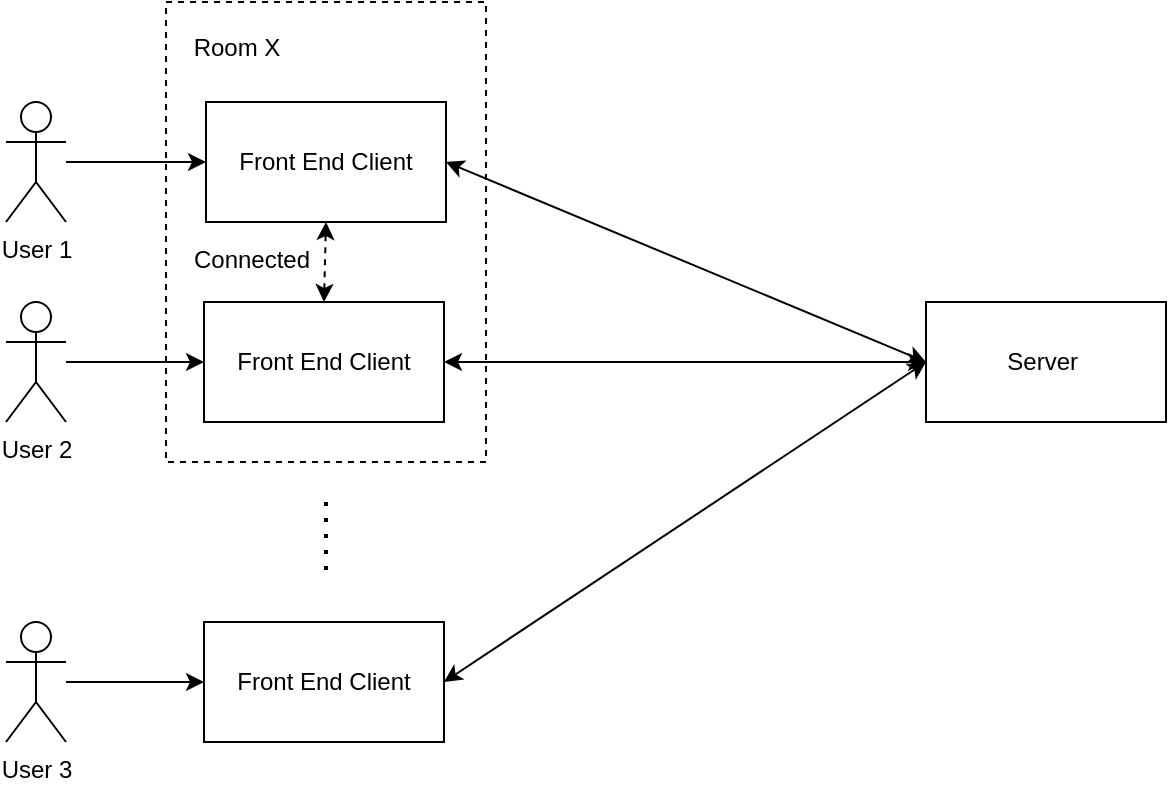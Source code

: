 <mxfile version="22.1.0" type="github">
  <diagram id="prtHgNgQTEPvFCAcTncT" name="Page-1">
    <mxGraphModel dx="808" dy="485" grid="1" gridSize="10" guides="1" tooltips="1" connect="1" arrows="1" fold="1" page="1" pageScale="1" pageWidth="827" pageHeight="1169" math="0" shadow="0">
      <root>
        <mxCell id="0" />
        <mxCell id="1" parent="0" />
        <mxCell id="X-Evy47AMK6jG20xHEA4-7" value="" style="rounded=0;whiteSpace=wrap;html=1;fillColor=none;dashed=1;" vertex="1" parent="1">
          <mxGeometry x="100" y="110" width="160" height="230" as="geometry" />
        </mxCell>
        <mxCell id="FpCzfQl2fHxvJrjXKiPh-1" value="Front End Client" style="rounded=0;whiteSpace=wrap;html=1;" parent="1" vertex="1">
          <mxGeometry x="120" y="160" width="120" height="60" as="geometry" />
        </mxCell>
        <mxCell id="FpCzfQl2fHxvJrjXKiPh-2" value="Front End Client" style="rounded=0;whiteSpace=wrap;html=1;" parent="1" vertex="1">
          <mxGeometry x="119" y="260" width="120" height="60" as="geometry" />
        </mxCell>
        <mxCell id="FpCzfQl2fHxvJrjXKiPh-5" value="" style="endArrow=none;dashed=1;html=1;dashPattern=1 3;strokeWidth=2;rounded=0;" parent="1" edge="1">
          <mxGeometry width="50" height="50" relative="1" as="geometry">
            <mxPoint x="180" y="360" as="sourcePoint" />
            <mxPoint x="180" y="400" as="targetPoint" />
          </mxGeometry>
        </mxCell>
        <mxCell id="FpCzfQl2fHxvJrjXKiPh-6" value="Front End Client" style="rounded=0;whiteSpace=wrap;html=1;" parent="1" vertex="1">
          <mxGeometry x="119" y="420" width="120" height="60" as="geometry" />
        </mxCell>
        <mxCell id="X-Evy47AMK6jG20xHEA4-1" value="Server&amp;nbsp;" style="rounded=0;whiteSpace=wrap;html=1;" vertex="1" parent="1">
          <mxGeometry x="480" y="260" width="120" height="60" as="geometry" />
        </mxCell>
        <mxCell id="X-Evy47AMK6jG20xHEA4-2" value="" style="endArrow=classic;startArrow=classic;html=1;rounded=0;exitX=1;exitY=0.5;exitDx=0;exitDy=0;entryX=0;entryY=0.5;entryDx=0;entryDy=0;" edge="1" parent="1" source="FpCzfQl2fHxvJrjXKiPh-1" target="X-Evy47AMK6jG20xHEA4-1">
          <mxGeometry width="50" height="50" relative="1" as="geometry">
            <mxPoint x="390" y="460" as="sourcePoint" />
            <mxPoint x="440" y="410" as="targetPoint" />
          </mxGeometry>
        </mxCell>
        <mxCell id="X-Evy47AMK6jG20xHEA4-3" value="" style="endArrow=classic;startArrow=classic;html=1;rounded=0;exitX=1;exitY=0.5;exitDx=0;exitDy=0;entryX=0;entryY=0.5;entryDx=0;entryDy=0;" edge="1" parent="1" source="FpCzfQl2fHxvJrjXKiPh-2" target="X-Evy47AMK6jG20xHEA4-1">
          <mxGeometry width="50" height="50" relative="1" as="geometry">
            <mxPoint x="250" y="200" as="sourcePoint" />
            <mxPoint x="490" y="300" as="targetPoint" />
          </mxGeometry>
        </mxCell>
        <mxCell id="X-Evy47AMK6jG20xHEA4-5" value="" style="endArrow=classic;startArrow=classic;html=1;rounded=0;exitX=1;exitY=0.5;exitDx=0;exitDy=0;entryX=0;entryY=0.5;entryDx=0;entryDy=0;" edge="1" parent="1" source="FpCzfQl2fHxvJrjXKiPh-6" target="X-Evy47AMK6jG20xHEA4-1">
          <mxGeometry width="50" height="50" relative="1" as="geometry">
            <mxPoint x="270" y="220" as="sourcePoint" />
            <mxPoint x="510" y="320" as="targetPoint" />
          </mxGeometry>
        </mxCell>
        <mxCell id="X-Evy47AMK6jG20xHEA4-8" value="Room X" style="text;html=1;align=center;verticalAlign=middle;resizable=0;points=[];autosize=1;strokeColor=none;fillColor=none;" vertex="1" parent="1">
          <mxGeometry x="100" y="118" width="70" height="30" as="geometry" />
        </mxCell>
        <mxCell id="X-Evy47AMK6jG20xHEA4-13" style="edgeStyle=orthogonalEdgeStyle;rounded=0;orthogonalLoop=1;jettySize=auto;html=1;entryX=0;entryY=0.5;entryDx=0;entryDy=0;" edge="1" parent="1" source="X-Evy47AMK6jG20xHEA4-9" target="FpCzfQl2fHxvJrjXKiPh-1">
          <mxGeometry relative="1" as="geometry" />
        </mxCell>
        <mxCell id="X-Evy47AMK6jG20xHEA4-9" value="User 1" style="shape=umlActor;verticalLabelPosition=bottom;verticalAlign=top;html=1;outlineConnect=0;" vertex="1" parent="1">
          <mxGeometry x="20" y="160" width="30" height="60" as="geometry" />
        </mxCell>
        <mxCell id="X-Evy47AMK6jG20xHEA4-14" style="edgeStyle=orthogonalEdgeStyle;rounded=0;orthogonalLoop=1;jettySize=auto;html=1;entryX=0;entryY=0.5;entryDx=0;entryDy=0;" edge="1" parent="1" source="X-Evy47AMK6jG20xHEA4-10" target="FpCzfQl2fHxvJrjXKiPh-2">
          <mxGeometry relative="1" as="geometry" />
        </mxCell>
        <mxCell id="X-Evy47AMK6jG20xHEA4-10" value="User 2" style="shape=umlActor;verticalLabelPosition=bottom;verticalAlign=top;html=1;outlineConnect=0;" vertex="1" parent="1">
          <mxGeometry x="20" y="260" width="30" height="60" as="geometry" />
        </mxCell>
        <mxCell id="X-Evy47AMK6jG20xHEA4-15" style="edgeStyle=orthogonalEdgeStyle;rounded=0;orthogonalLoop=1;jettySize=auto;html=1;" edge="1" parent="1" source="X-Evy47AMK6jG20xHEA4-12" target="FpCzfQl2fHxvJrjXKiPh-6">
          <mxGeometry relative="1" as="geometry" />
        </mxCell>
        <mxCell id="X-Evy47AMK6jG20xHEA4-12" value="User 3" style="shape=umlActor;verticalLabelPosition=bottom;verticalAlign=top;html=1;outlineConnect=0;" vertex="1" parent="1">
          <mxGeometry x="20" y="420" width="30" height="60" as="geometry" />
        </mxCell>
        <mxCell id="X-Evy47AMK6jG20xHEA4-16" value="" style="endArrow=classic;dashed=1;html=1;rounded=0;startArrow=classic;startFill=1;endFill=1;entryX=0.5;entryY=1;entryDx=0;entryDy=0;exitX=0.5;exitY=0;exitDx=0;exitDy=0;" edge="1" parent="1" source="FpCzfQl2fHxvJrjXKiPh-2" target="FpCzfQl2fHxvJrjXKiPh-1">
          <mxGeometry width="50" height="50" relative="1" as="geometry">
            <mxPoint x="390" y="400" as="sourcePoint" />
            <mxPoint x="440" y="350" as="targetPoint" />
          </mxGeometry>
        </mxCell>
        <mxCell id="X-Evy47AMK6jG20xHEA4-17" value="Connected" style="text;html=1;strokeColor=none;fillColor=none;align=center;verticalAlign=middle;whiteSpace=wrap;rounded=0;" vertex="1" parent="1">
          <mxGeometry x="113" y="224" width="60" height="30" as="geometry" />
        </mxCell>
      </root>
    </mxGraphModel>
  </diagram>
</mxfile>
